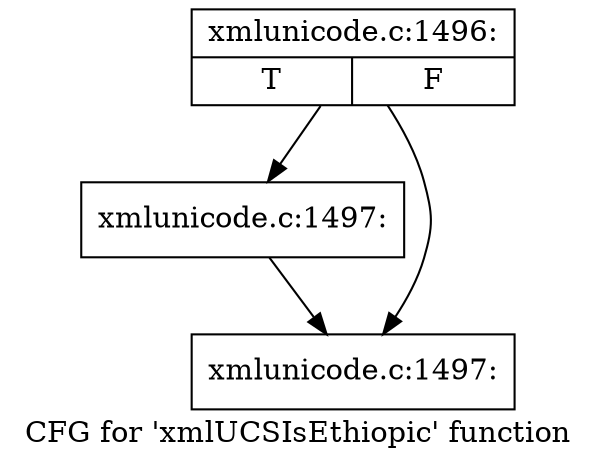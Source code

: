 digraph "CFG for 'xmlUCSIsEthiopic' function" {
	label="CFG for 'xmlUCSIsEthiopic' function";

	Node0x4e36370 [shape=record,label="{xmlunicode.c:1496:|{<s0>T|<s1>F}}"];
	Node0x4e36370 -> Node0x4e35c20;
	Node0x4e36370 -> Node0x4e36580;
	Node0x4e35c20 [shape=record,label="{xmlunicode.c:1497:}"];
	Node0x4e35c20 -> Node0x4e36580;
	Node0x4e36580 [shape=record,label="{xmlunicode.c:1497:}"];
}
